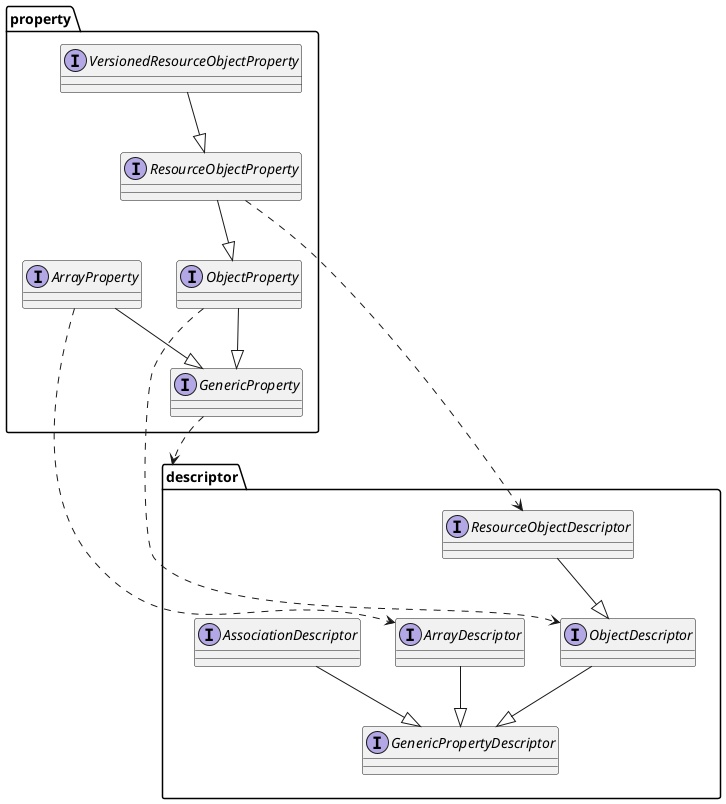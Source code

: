 @startuml
package property {
interface VersionedResourceObjectProperty
interface ResourceObjectProperty
interface ObjectProperty
interface ArrayProperty
interface GenericProperty
}

package descriptor {
interface ResourceObjectDescriptor
interface ObjectDescriptor
interface ArrayDescriptor
interface GenericPropertyDescriptor
interface AssociationDescriptor
}

VersionedResourceObjectProperty --|> ResourceObjectProperty
ResourceObjectProperty --|> ObjectProperty
ObjectProperty --|> GenericProperty
ArrayProperty --|> GenericProperty

ResourceObjectDescriptor --|> ObjectDescriptor
AssociationDescriptor --|> GenericPropertyDescriptor
ObjectDescriptor --|> GenericPropertyDescriptor
ArrayDescriptor --|> GenericPropertyDescriptor

ResourceObjectProperty ..> ResourceObjectDescriptor
ObjectProperty ..> ObjectDescriptor
ArrayProperty ..> ArrayDescriptor
GenericProperty ..> descriptor
@enduml
